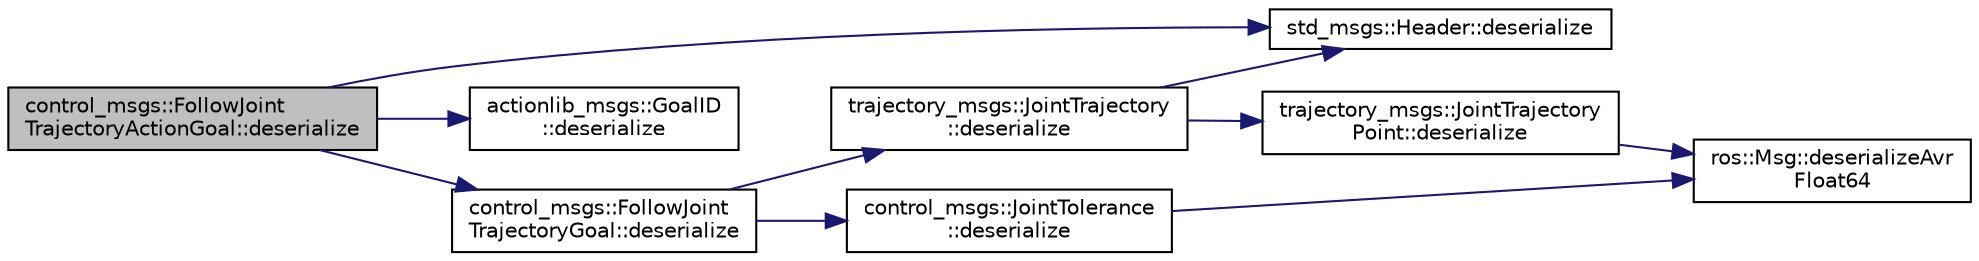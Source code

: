 digraph "control_msgs::FollowJointTrajectoryActionGoal::deserialize"
{
  edge [fontname="Helvetica",fontsize="10",labelfontname="Helvetica",labelfontsize="10"];
  node [fontname="Helvetica",fontsize="10",shape=record];
  rankdir="LR";
  Node1 [label="control_msgs::FollowJoint\lTrajectoryActionGoal::deserialize",height=0.2,width=0.4,color="black", fillcolor="grey75", style="filled" fontcolor="black"];
  Node1 -> Node2 [color="midnightblue",fontsize="10",style="solid",fontname="Helvetica"];
  Node2 [label="std_msgs::Header::deserialize",height=0.2,width=0.4,color="black", fillcolor="white", style="filled",URL="$classstd__msgs_1_1_header.html#a077354cf11d752b6f4fc7c437ec29ac2"];
  Node1 -> Node3 [color="midnightblue",fontsize="10",style="solid",fontname="Helvetica"];
  Node3 [label="actionlib_msgs::GoalID\l::deserialize",height=0.2,width=0.4,color="black", fillcolor="white", style="filled",URL="$classactionlib__msgs_1_1_goal_i_d.html#a34c08058b4c88f0e723307611d57d838"];
  Node1 -> Node4 [color="midnightblue",fontsize="10",style="solid",fontname="Helvetica"];
  Node4 [label="control_msgs::FollowJoint\lTrajectoryGoal::deserialize",height=0.2,width=0.4,color="black", fillcolor="white", style="filled",URL="$classcontrol__msgs_1_1_follow_joint_trajectory_goal.html#a5b6879044068a9e5a2b2003b3728c624"];
  Node4 -> Node5 [color="midnightblue",fontsize="10",style="solid",fontname="Helvetica"];
  Node5 [label="trajectory_msgs::JointTrajectory\l::deserialize",height=0.2,width=0.4,color="black", fillcolor="white", style="filled",URL="$classtrajectory__msgs_1_1_joint_trajectory.html#af32cecc2e5ce4fa19cae86083061b919"];
  Node5 -> Node2 [color="midnightblue",fontsize="10",style="solid",fontname="Helvetica"];
  Node5 -> Node6 [color="midnightblue",fontsize="10",style="solid",fontname="Helvetica"];
  Node6 [label="trajectory_msgs::JointTrajectory\lPoint::deserialize",height=0.2,width=0.4,color="black", fillcolor="white", style="filled",URL="$classtrajectory__msgs_1_1_joint_trajectory_point.html#a5eb1148ae1774fa75ca5bd31471347c7"];
  Node6 -> Node7 [color="midnightblue",fontsize="10",style="solid",fontname="Helvetica"];
  Node7 [label="ros::Msg::deserializeAvr\lFloat64",height=0.2,width=0.4,color="black", fillcolor="white", style="filled",URL="$classros_1_1_msg.html#a8494fc1e864aa11612757ba107792b11",tooltip="This tricky function handles demoting a 64bit double to a 32bit float, so that AVR can understand mes..."];
  Node4 -> Node8 [color="midnightblue",fontsize="10",style="solid",fontname="Helvetica"];
  Node8 [label="control_msgs::JointTolerance\l::deserialize",height=0.2,width=0.4,color="black", fillcolor="white", style="filled",URL="$classcontrol__msgs_1_1_joint_tolerance.html#a6ded51e28d65bbd6ffa6a7b8aa2edb61"];
  Node8 -> Node7 [color="midnightblue",fontsize="10",style="solid",fontname="Helvetica"];
}
